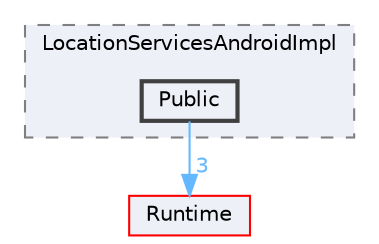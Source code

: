 digraph "Public"
{
 // INTERACTIVE_SVG=YES
 // LATEX_PDF_SIZE
  bgcolor="transparent";
  edge [fontname=Helvetica,fontsize=10,labelfontname=Helvetica,labelfontsize=10];
  node [fontname=Helvetica,fontsize=10,shape=box,height=0.2,width=0.4];
  compound=true
  subgraph clusterdir_5c08d11a5cd085e31a22cab90bcf8a86 {
    graph [ bgcolor="#edf0f7", pencolor="grey50", label="LocationServicesAndroidImpl", fontname=Helvetica,fontsize=10 style="filled,dashed", URL="dir_5c08d11a5cd085e31a22cab90bcf8a86.html",tooltip=""]
  dir_4131e40847a043337f0a3f9eb8a7c990 [label="Public", fillcolor="#edf0f7", color="grey25", style="filled,bold", URL="dir_4131e40847a043337f0a3f9eb8a7c990.html",tooltip=""];
  }
  dir_7536b172fbd480bfd146a1b1acd6856b [label="Runtime", fillcolor="#edf0f7", color="red", style="filled", URL="dir_7536b172fbd480bfd146a1b1acd6856b.html",tooltip=""];
  dir_4131e40847a043337f0a3f9eb8a7c990->dir_7536b172fbd480bfd146a1b1acd6856b [headlabel="3", labeldistance=1.5 headhref="dir_000871_000984.html" href="dir_000871_000984.html" color="steelblue1" fontcolor="steelblue1"];
}
